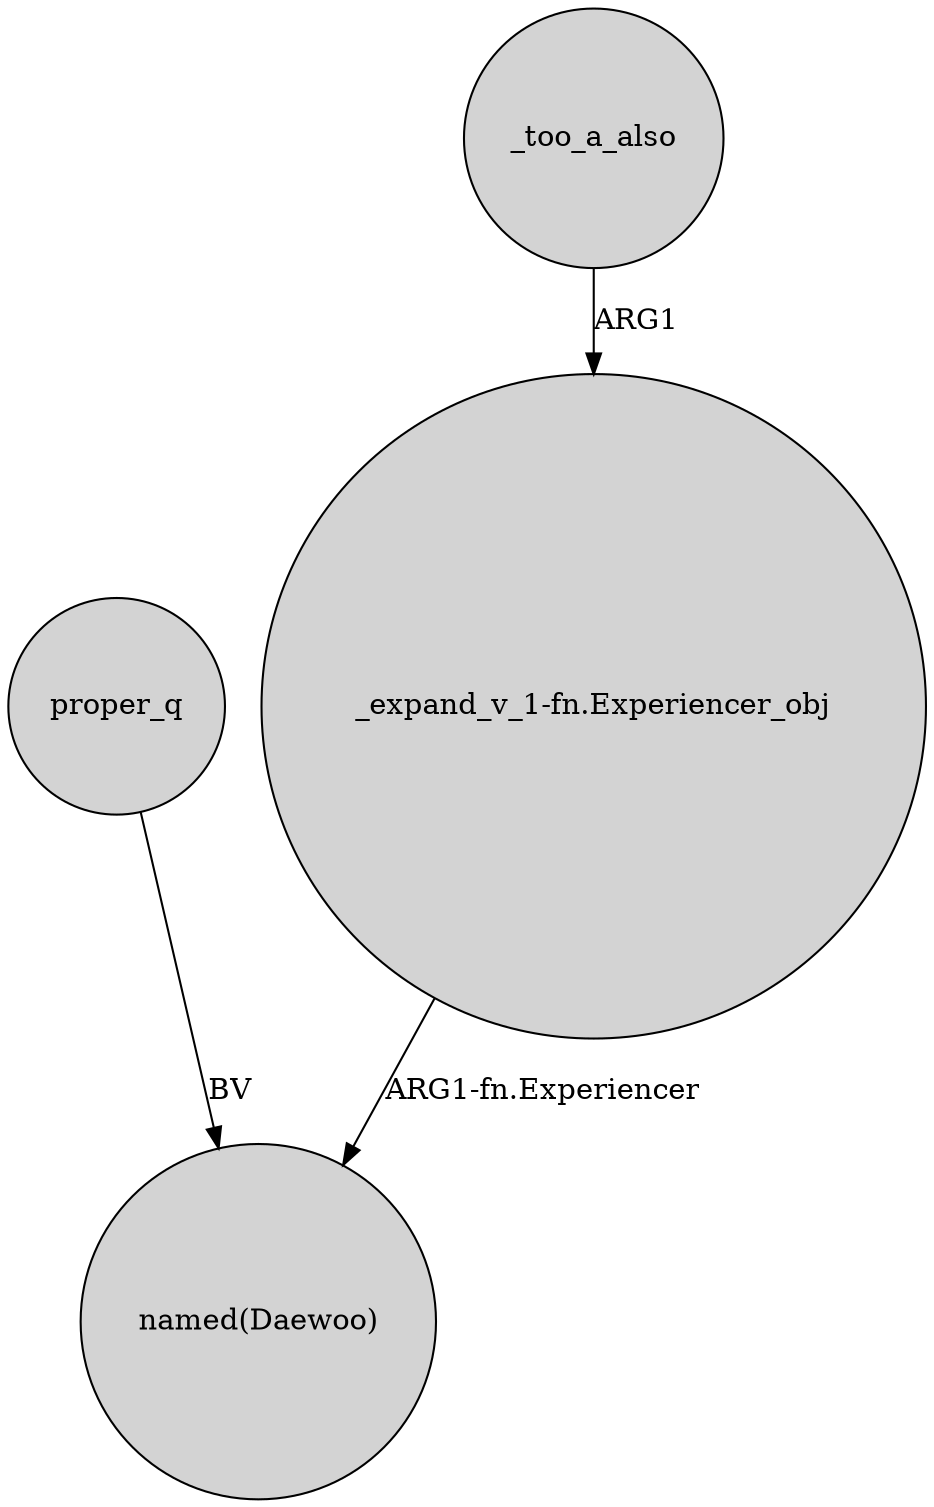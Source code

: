 digraph {
	node [shape=circle style=filled]
	proper_q -> "named(Daewoo)" [label=BV]
	_too_a_also -> "_expand_v_1-fn.Experiencer_obj" [label=ARG1]
	"_expand_v_1-fn.Experiencer_obj" -> "named(Daewoo)" [label="ARG1-fn.Experiencer"]
}
